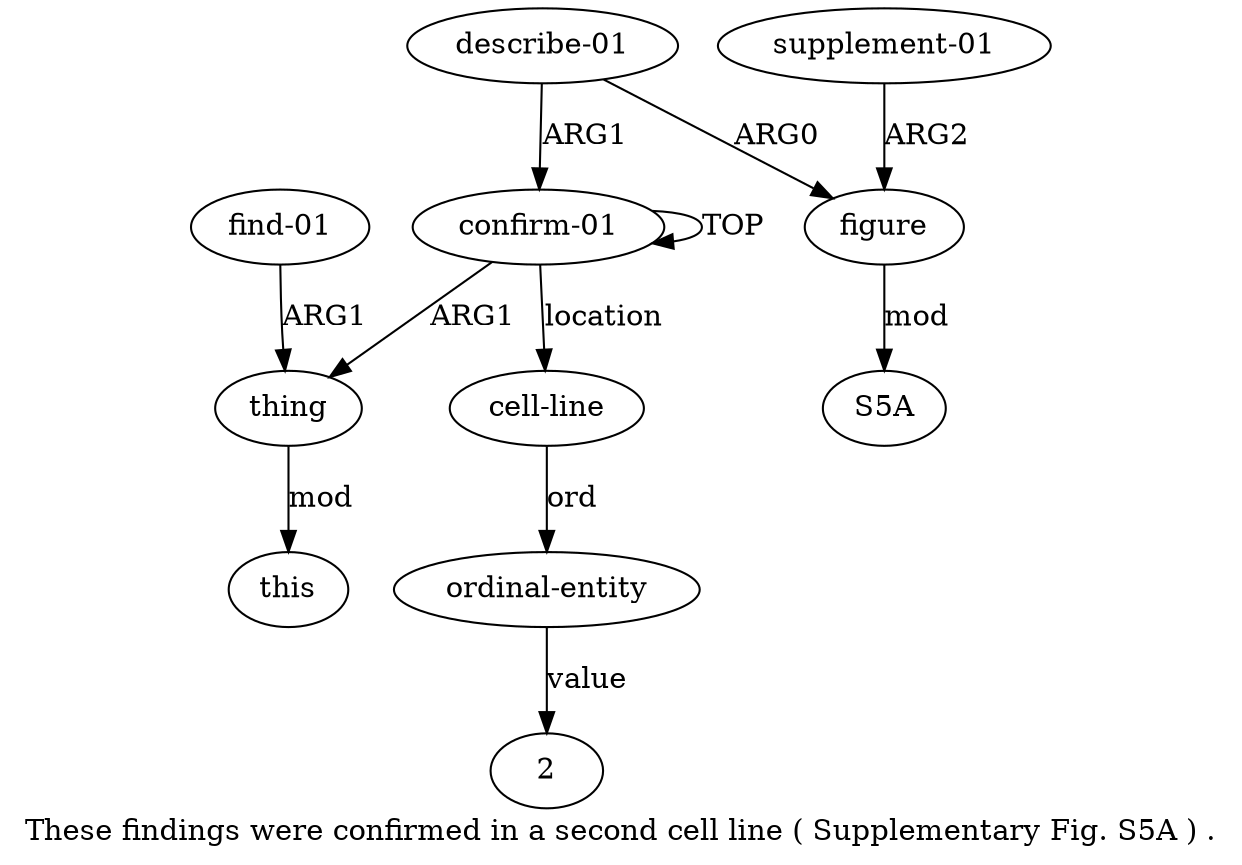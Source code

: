 digraph  {
	graph [label="These findings were confirmed in a second cell line ( Supplementary Fig. S5A ) ."];
	node [label="\N"];
	"a5 2"	 [color=black,
		gold_ind=-1,
		gold_label=2,
		label=2,
		test_ind=-1,
		test_label=2];
	"a7 S5A"	 [color=black,
		gold_ind=-1,
		gold_label=S5A,
		label=S5A,
		test_ind=-1,
		test_label=S5A];
	a1	 [color=black,
		gold_ind=1,
		gold_label=thing,
		label=thing,
		test_ind=1,
		test_label=thing];
	a3	 [color=black,
		gold_ind=3,
		gold_label=this,
		label=this,
		test_ind=3,
		test_label=this];
	a1 -> a3 [key=0,
	color=black,
	gold_label=mod,
	label=mod,
	test_label=mod];
a0 [color=black,
	gold_ind=0,
	gold_label="confirm-01",
	label="confirm-01",
	test_ind=0,
	test_label="confirm-01"];
a0 -> a1 [key=0,
color=black,
gold_label=ARG1,
label=ARG1,
test_label=ARG1];
a0 -> a0 [key=0,
color=black,
gold_label=TOP,
label=TOP,
test_label=TOP];
a4 [color=black,
gold_ind=4,
gold_label="cell-line",
label="cell-line",
test_ind=4,
test_label="cell-line"];
a0 -> a4 [key=0,
color=black,
gold_label=location,
label=location,
test_label=location];
a2 [color=black,
gold_ind=2,
gold_label="find-01",
label="find-01",
test_ind=2,
test_label="find-01"];
a2 -> a1 [key=0,
color=black,
gold_label=ARG1,
label=ARG1,
test_label=ARG1];
a5 [color=black,
gold_ind=5,
gold_label="ordinal-entity",
label="ordinal-entity",
test_ind=5,
test_label="ordinal-entity"];
a5 -> "a5 2" [key=0,
color=black,
gold_label=value,
label=value,
test_label=value];
a4 -> a5 [key=0,
color=black,
gold_label=ord,
label=ord,
test_label=ord];
a7 [color=black,
gold_ind=7,
gold_label=figure,
label=figure,
test_ind=7,
test_label=figure];
a7 -> "a7 S5A" [key=0,
color=black,
gold_label=mod,
label=mod,
test_label=mod];
a6 [color=black,
gold_ind=6,
gold_label="describe-01",
label="describe-01",
test_ind=6,
test_label="describe-01"];
a6 -> a0 [key=0,
color=black,
gold_label=ARG1,
label=ARG1,
test_label=ARG1];
a6 -> a7 [key=0,
color=black,
gold_label=ARG0,
label=ARG0,
test_label=ARG0];
a8 [color=black,
gold_ind=8,
gold_label="supplement-01",
label="supplement-01",
test_ind=8,
test_label="supplement-01"];
a8 -> a7 [key=0,
color=black,
gold_label=ARG2,
label=ARG2,
test_label=ARG2];
}
